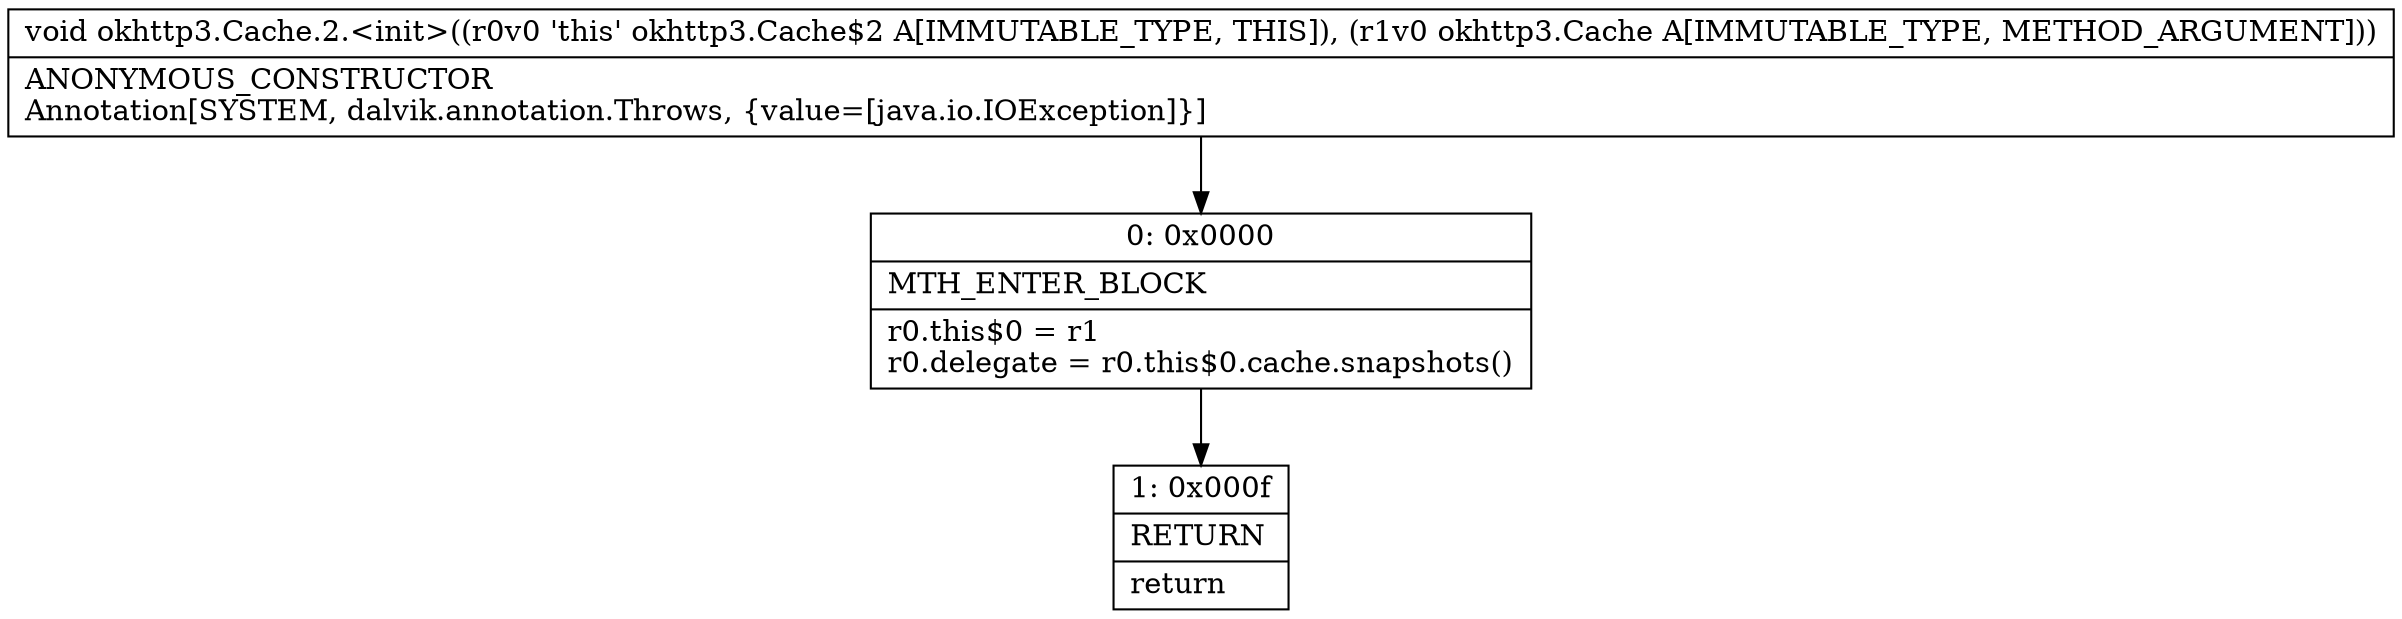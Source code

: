 digraph "CFG forokhttp3.Cache.2.\<init\>(Lokhttp3\/Cache;)V" {
Node_0 [shape=record,label="{0\:\ 0x0000|MTH_ENTER_BLOCK\l|r0.this$0 = r1\lr0.delegate = r0.this$0.cache.snapshots()\l}"];
Node_1 [shape=record,label="{1\:\ 0x000f|RETURN\l|return\l}"];
MethodNode[shape=record,label="{void okhttp3.Cache.2.\<init\>((r0v0 'this' okhttp3.Cache$2 A[IMMUTABLE_TYPE, THIS]), (r1v0 okhttp3.Cache A[IMMUTABLE_TYPE, METHOD_ARGUMENT]))  | ANONYMOUS_CONSTRUCTOR\lAnnotation[SYSTEM, dalvik.annotation.Throws, \{value=[java.io.IOException]\}]\l}"];
MethodNode -> Node_0;
Node_0 -> Node_1;
}

